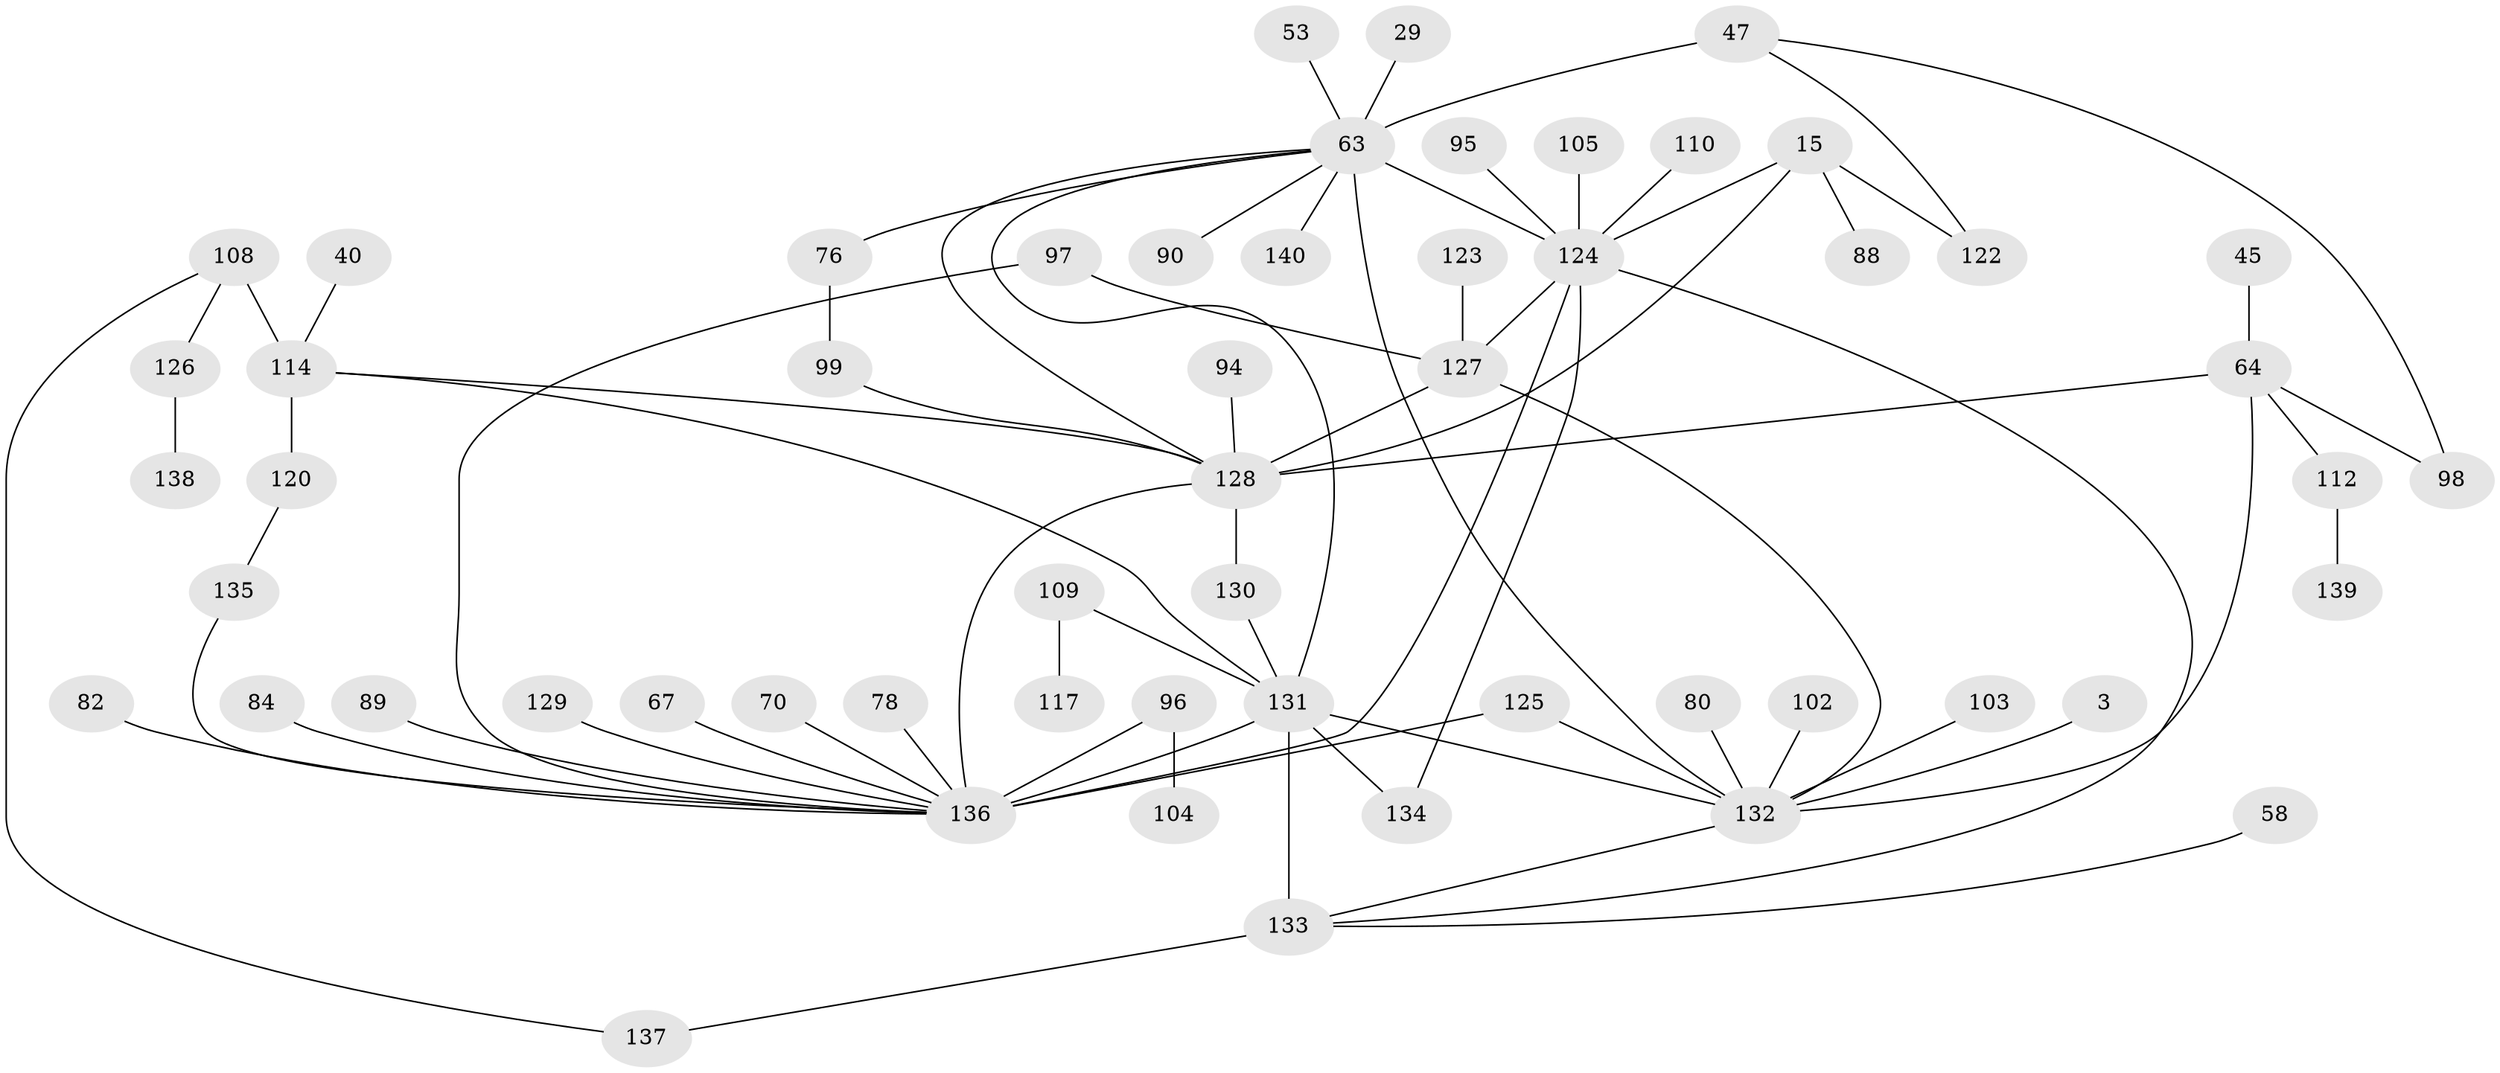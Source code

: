 // original degree distribution, {8: 0.007142857142857143, 9: 0.014285714285714285, 1: 0.2714285714285714, 4: 0.11428571428571428, 3: 0.18571428571428572, 2: 0.34285714285714286, 5: 0.03571428571428571, 7: 0.02142857142857143, 6: 0.007142857142857143}
// Generated by graph-tools (version 1.1) at 2025/44/03/04/25 21:44:54]
// undirected, 56 vertices, 74 edges
graph export_dot {
graph [start="1"]
  node [color=gray90,style=filled];
  3;
  15 [super="+10"];
  29;
  40;
  45;
  47 [super="+36"];
  53;
  58;
  63 [super="+19+27"];
  64 [super="+30+23"];
  67;
  70;
  76 [super="+56"];
  78;
  80;
  82;
  84;
  88;
  89;
  90 [super="+71"];
  94 [super="+24"];
  95;
  96 [super="+69"];
  97;
  98;
  99 [super="+83"];
  102;
  103 [super="+61"];
  104;
  105 [super="+42+54"];
  108 [super="+86+106"];
  109;
  110;
  112 [super="+48"];
  114 [super="+35"];
  117;
  120 [super="+39"];
  122;
  123;
  124 [super="+52+13"];
  125;
  126;
  127 [super="+9+81"];
  128 [super="+34+49+85+119+16"];
  129;
  130 [super="+73+75"];
  131 [super="+113+46+118+121"];
  132 [super="+74+77"];
  133 [super="+79+44+101"];
  134 [super="+87"];
  135;
  136 [super="+31+72+115+66"];
  137 [super="+32"];
  138;
  139;
  140 [super="+65"];
  3 -- 132;
  15 -- 122;
  15 -- 88;
  15 -- 124;
  15 -- 128 [weight=2];
  29 -- 63;
  40 -- 114;
  45 -- 64;
  47 -- 98;
  47 -- 122;
  47 -- 63 [weight=2];
  53 -- 63;
  58 -- 133;
  63 -- 128;
  63 -- 124 [weight=3];
  63 -- 131;
  63 -- 76 [weight=2];
  63 -- 132 [weight=2];
  63 -- 140;
  63 -- 90;
  64 -- 98;
  64 -- 128;
  64 -- 132 [weight=2];
  64 -- 112;
  67 -- 136;
  70 -- 136;
  76 -- 99;
  78 -- 136;
  80 -- 132;
  82 -- 136;
  84 -- 136;
  89 -- 136;
  94 -- 128;
  95 -- 124;
  96 -- 104;
  96 -- 136;
  97 -- 127;
  97 -- 136;
  99 -- 128;
  102 -- 132;
  103 -- 132;
  105 -- 124;
  108 -- 114 [weight=3];
  108 -- 137;
  108 -- 126;
  109 -- 117;
  109 -- 131;
  110 -- 124;
  112 -- 139;
  114 -- 120;
  114 -- 131;
  114 -- 128;
  120 -- 135;
  123 -- 127;
  124 -- 127 [weight=3];
  124 -- 136 [weight=4];
  124 -- 134;
  124 -- 133;
  125 -- 136;
  125 -- 132;
  126 -- 138;
  127 -- 128;
  127 -- 132;
  128 -- 136 [weight=2];
  128 -- 130;
  129 -- 136;
  130 -- 131;
  131 -- 136 [weight=3];
  131 -- 134;
  131 -- 133 [weight=3];
  131 -- 132;
  132 -- 133;
  133 -- 137;
  135 -- 136;
}
